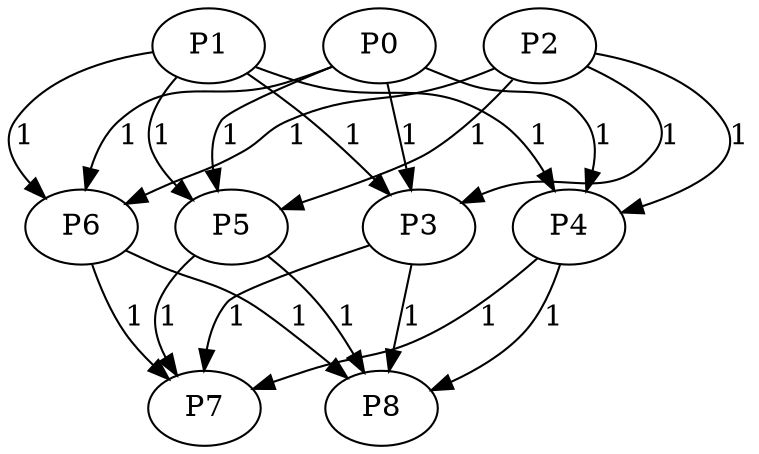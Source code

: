 digraph "neural map"
{
P0 -> P3 [label=1];
P0 -> P4 [label=1];
P0 -> P5 [label=1];
P0 -> P6 [label=1];
P1 -> P3 [label=1];
P1 -> P4 [label=1];
P1 -> P5 [label=1];
P1 -> P6 [label=1];
P2 -> P3 [label=1];
P2 -> P4 [label=1];
P2 -> P5 [label=1];
P2 -> P6 [label=1];
P3 -> P7 [label=1];
P3 -> P8 [label=1];
P4 -> P7 [label=1];
P4 -> P8 [label=1];
P5 -> P7 [label=1];
P5 -> P8 [label=1];
P6 -> P7 [label=1];
P6 -> P8 [label=1];
}
